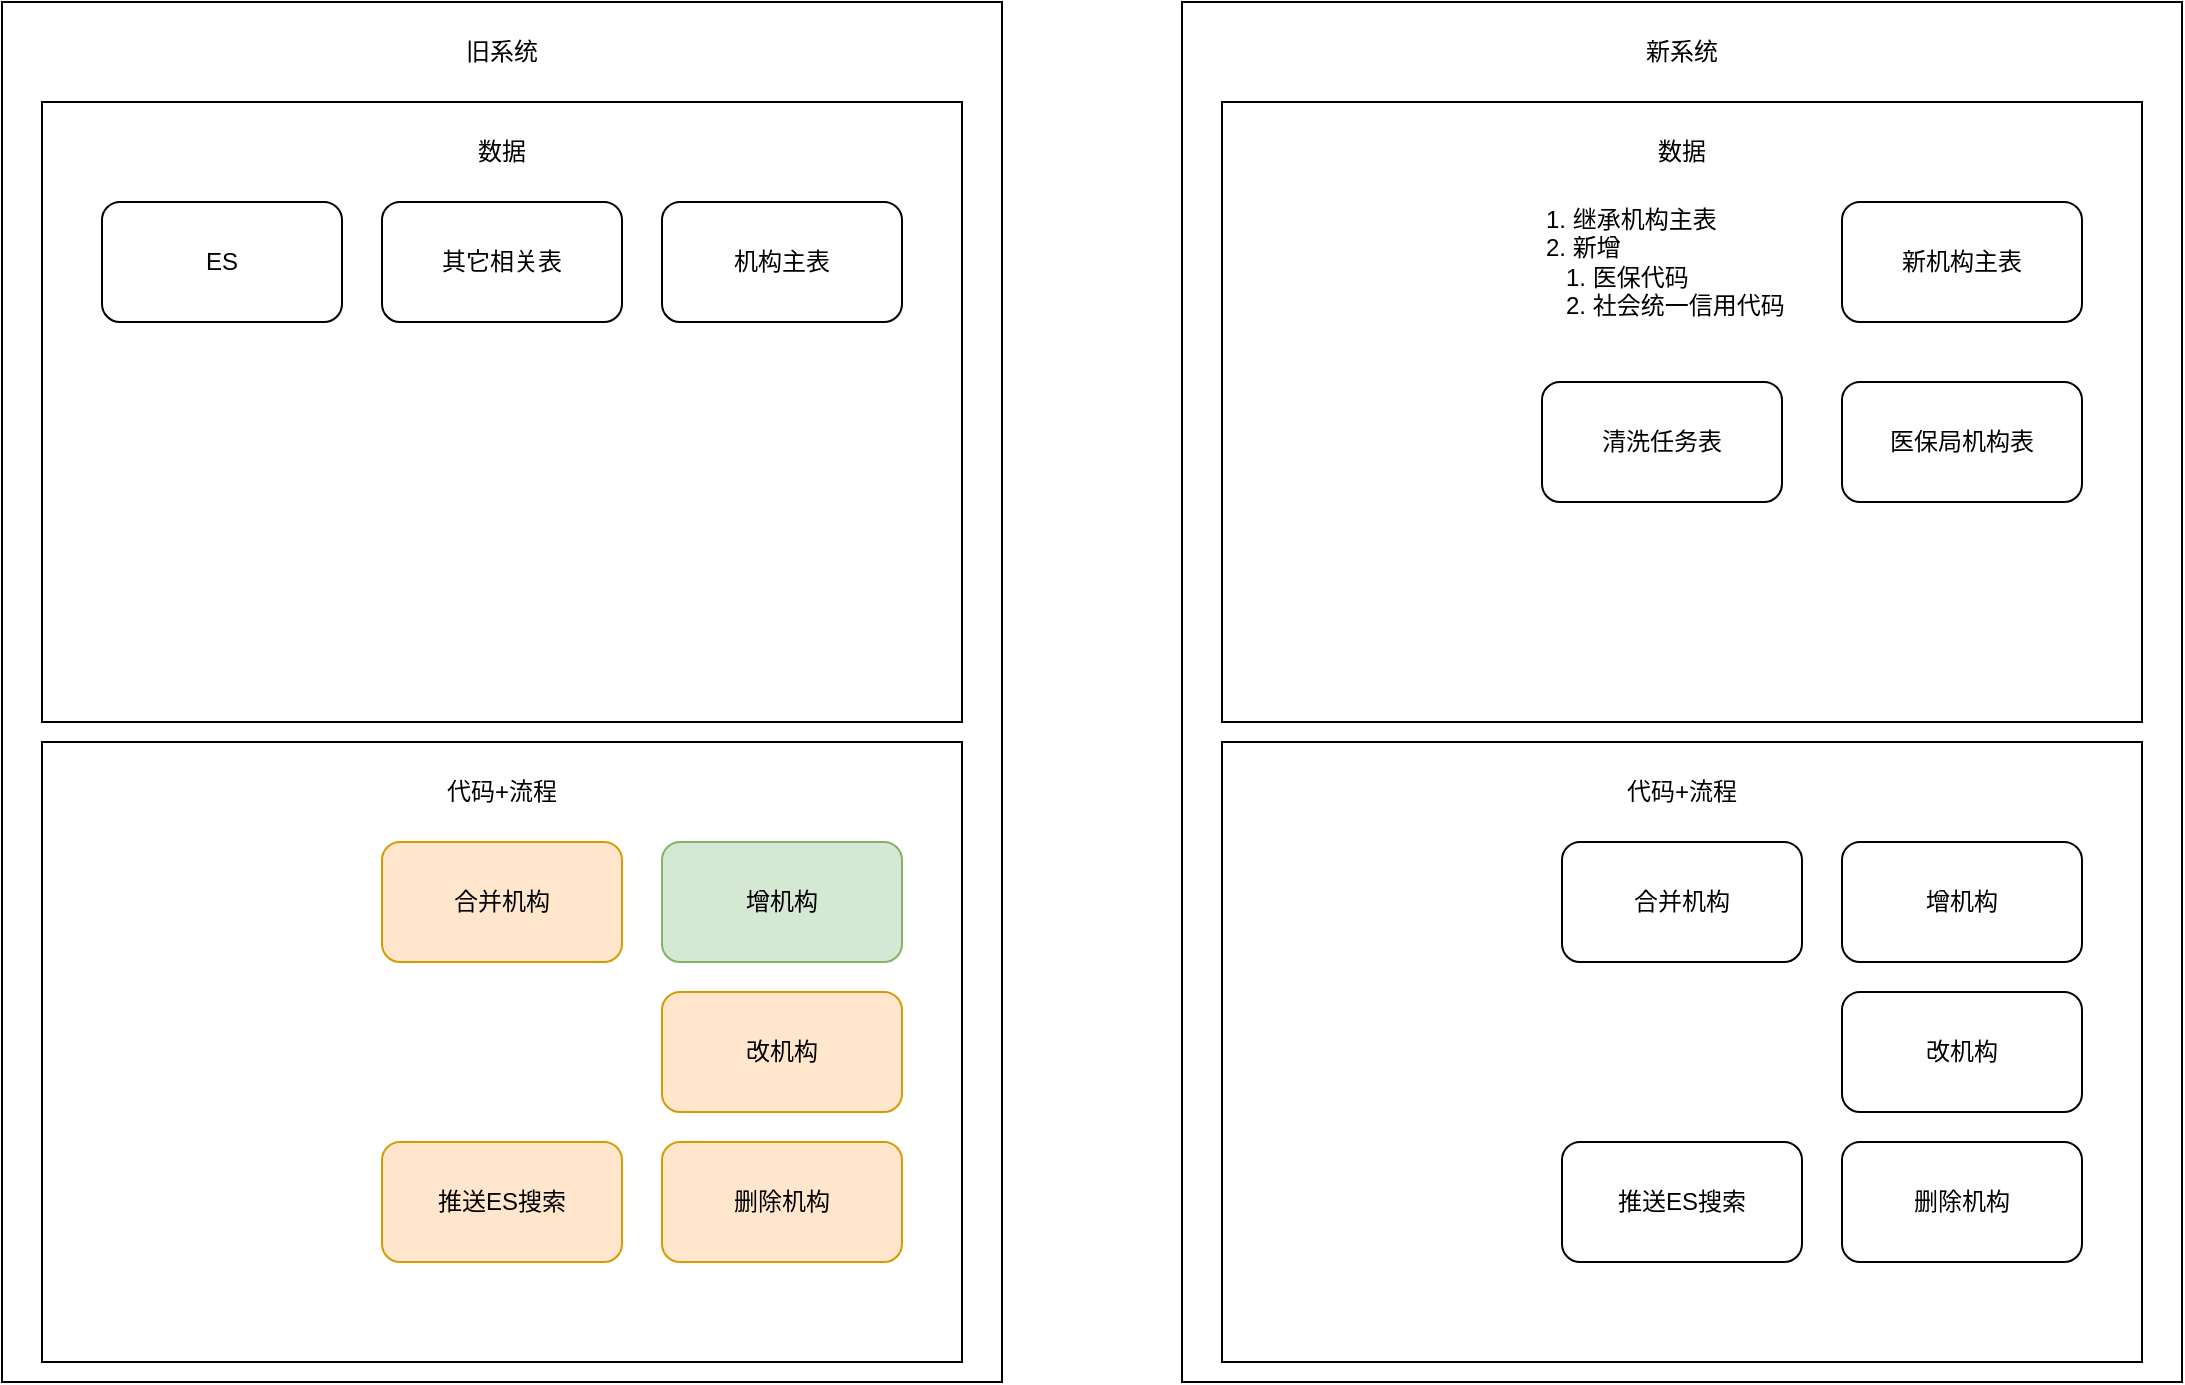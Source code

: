<mxfile version="21.8.0" type="github">
  <diagram name="机构" id="tVOKbTBW-R6PsbDogxPf">
    <mxGraphModel dx="2740" dy="1156" grid="1" gridSize="10" guides="1" tooltips="1" connect="1" arrows="1" fold="1" page="1" pageScale="1" pageWidth="850" pageHeight="1100" math="0" shadow="0">
      <root>
        <mxCell id="0" />
        <mxCell id="1" parent="0" />
        <mxCell id="w5oNhNrVCY90rafxgWAN-1" value="" style="rounded=0;whiteSpace=wrap;html=1;" vertex="1" parent="1">
          <mxGeometry x="-630" y="360" width="500" height="690" as="geometry" />
        </mxCell>
        <mxCell id="w5oNhNrVCY90rafxgWAN-2" value="旧系统" style="text;html=1;strokeColor=none;fillColor=none;align=center;verticalAlign=middle;whiteSpace=wrap;rounded=0;" vertex="1" parent="1">
          <mxGeometry x="-410" y="370" width="60" height="30" as="geometry" />
        </mxCell>
        <mxCell id="w5oNhNrVCY90rafxgWAN-3" value="" style="rounded=0;whiteSpace=wrap;html=1;" vertex="1" parent="1">
          <mxGeometry x="-610" y="410" width="460" height="310" as="geometry" />
        </mxCell>
        <mxCell id="w5oNhNrVCY90rafxgWAN-4" value="数据" style="text;html=1;strokeColor=none;fillColor=none;align=center;verticalAlign=middle;whiteSpace=wrap;rounded=0;" vertex="1" parent="1">
          <mxGeometry x="-410" y="420" width="60" height="30" as="geometry" />
        </mxCell>
        <mxCell id="w5oNhNrVCY90rafxgWAN-5" value="机构主表" style="rounded=1;whiteSpace=wrap;html=1;" vertex="1" parent="1">
          <mxGeometry x="-300" y="460" width="120" height="60" as="geometry" />
        </mxCell>
        <mxCell id="w5oNhNrVCY90rafxgWAN-6" value="" style="rounded=0;whiteSpace=wrap;html=1;" vertex="1" parent="1">
          <mxGeometry x="-610" y="730" width="460" height="310" as="geometry" />
        </mxCell>
        <mxCell id="w5oNhNrVCY90rafxgWAN-7" value="代码+流程" style="text;html=1;strokeColor=none;fillColor=none;align=center;verticalAlign=middle;whiteSpace=wrap;rounded=0;" vertex="1" parent="1">
          <mxGeometry x="-410" y="740" width="60" height="30" as="geometry" />
        </mxCell>
        <mxCell id="w5oNhNrVCY90rafxgWAN-8" value="增机构" style="rounded=1;whiteSpace=wrap;html=1;fillColor=#d5e8d4;strokeColor=#82b366;" vertex="1" parent="1">
          <mxGeometry x="-300" y="780" width="120" height="60" as="geometry" />
        </mxCell>
        <mxCell id="w5oNhNrVCY90rafxgWAN-9" value="改机构" style="rounded=1;whiteSpace=wrap;html=1;fillColor=#ffe6cc;strokeColor=#d79b00;" vertex="1" parent="1">
          <mxGeometry x="-300" y="855" width="120" height="60" as="geometry" />
        </mxCell>
        <mxCell id="w5oNhNrVCY90rafxgWAN-10" value="删除机构" style="rounded=1;whiteSpace=wrap;html=1;fillColor=#ffe6cc;strokeColor=#d79b00;" vertex="1" parent="1">
          <mxGeometry x="-300" y="930" width="120" height="60" as="geometry" />
        </mxCell>
        <mxCell id="w5oNhNrVCY90rafxgWAN-11" value="合并机构" style="rounded=1;whiteSpace=wrap;html=1;fillColor=#ffe6cc;strokeColor=#d79b00;" vertex="1" parent="1">
          <mxGeometry x="-440" y="780" width="120" height="60" as="geometry" />
        </mxCell>
        <mxCell id="w5oNhNrVCY90rafxgWAN-12" value="推送ES搜索" style="rounded=1;whiteSpace=wrap;html=1;fillColor=#ffe6cc;strokeColor=#d79b00;" vertex="1" parent="1">
          <mxGeometry x="-440" y="930" width="120" height="60" as="geometry" />
        </mxCell>
        <mxCell id="w5oNhNrVCY90rafxgWAN-13" value="ES" style="rounded=1;whiteSpace=wrap;html=1;" vertex="1" parent="1">
          <mxGeometry x="-580" y="460" width="120" height="60" as="geometry" />
        </mxCell>
        <mxCell id="w5oNhNrVCY90rafxgWAN-14" value="其它相关表" style="rounded=1;whiteSpace=wrap;html=1;" vertex="1" parent="1">
          <mxGeometry x="-440" y="460" width="120" height="60" as="geometry" />
        </mxCell>
        <mxCell id="w5oNhNrVCY90rafxgWAN-16" value="" style="rounded=0;whiteSpace=wrap;html=1;" vertex="1" parent="1">
          <mxGeometry x="-40" y="360" width="500" height="690" as="geometry" />
        </mxCell>
        <mxCell id="w5oNhNrVCY90rafxgWAN-17" value="新系统" style="text;html=1;strokeColor=none;fillColor=none;align=center;verticalAlign=middle;whiteSpace=wrap;rounded=0;" vertex="1" parent="1">
          <mxGeometry x="180" y="370" width="60" height="30" as="geometry" />
        </mxCell>
        <mxCell id="w5oNhNrVCY90rafxgWAN-18" value="" style="rounded=0;whiteSpace=wrap;html=1;" vertex="1" parent="1">
          <mxGeometry x="-20" y="410" width="460" height="310" as="geometry" />
        </mxCell>
        <mxCell id="w5oNhNrVCY90rafxgWAN-19" value="数据" style="text;html=1;strokeColor=none;fillColor=none;align=center;verticalAlign=middle;whiteSpace=wrap;rounded=0;" vertex="1" parent="1">
          <mxGeometry x="180" y="420" width="60" height="30" as="geometry" />
        </mxCell>
        <mxCell id="w5oNhNrVCY90rafxgWAN-20" value="新机构主表" style="rounded=1;whiteSpace=wrap;html=1;" vertex="1" parent="1">
          <mxGeometry x="290" y="460" width="120" height="60" as="geometry" />
        </mxCell>
        <mxCell id="w5oNhNrVCY90rafxgWAN-21" value="" style="rounded=0;whiteSpace=wrap;html=1;" vertex="1" parent="1">
          <mxGeometry x="-20" y="730" width="460" height="310" as="geometry" />
        </mxCell>
        <mxCell id="w5oNhNrVCY90rafxgWAN-22" value="代码+流程" style="text;html=1;strokeColor=none;fillColor=none;align=center;verticalAlign=middle;whiteSpace=wrap;rounded=0;" vertex="1" parent="1">
          <mxGeometry x="180" y="740" width="60" height="30" as="geometry" />
        </mxCell>
        <mxCell id="w5oNhNrVCY90rafxgWAN-23" value="增机构" style="rounded=1;whiteSpace=wrap;html=1;" vertex="1" parent="1">
          <mxGeometry x="290" y="780" width="120" height="60" as="geometry" />
        </mxCell>
        <mxCell id="w5oNhNrVCY90rafxgWAN-24" value="改机构" style="rounded=1;whiteSpace=wrap;html=1;" vertex="1" parent="1">
          <mxGeometry x="290" y="855" width="120" height="60" as="geometry" />
        </mxCell>
        <mxCell id="w5oNhNrVCY90rafxgWAN-25" value="删除机构" style="rounded=1;whiteSpace=wrap;html=1;" vertex="1" parent="1">
          <mxGeometry x="290" y="930" width="120" height="60" as="geometry" />
        </mxCell>
        <mxCell id="w5oNhNrVCY90rafxgWAN-26" value="合并机构" style="rounded=1;whiteSpace=wrap;html=1;" vertex="1" parent="1">
          <mxGeometry x="150" y="780" width="120" height="60" as="geometry" />
        </mxCell>
        <mxCell id="w5oNhNrVCY90rafxgWAN-27" value="推送ES搜索" style="rounded=1;whiteSpace=wrap;html=1;" vertex="1" parent="1">
          <mxGeometry x="150" y="930" width="120" height="60" as="geometry" />
        </mxCell>
        <mxCell id="w5oNhNrVCY90rafxgWAN-31" value="1. 继承机构主表&lt;br style=&quot;border-color: var(--border-color);&quot;&gt;2. 新增&lt;br&gt;&amp;nbsp; &amp;nbsp;1. 医保代码&lt;br style=&quot;border-color: var(--border-color);&quot;&gt;&amp;nbsp; &amp;nbsp;2. 社会统一信用代码" style="text;html=1;strokeColor=none;fillColor=none;align=left;verticalAlign=middle;whiteSpace=wrap;rounded=0;" vertex="1" parent="1">
          <mxGeometry x="140" y="460" width="140" height="60" as="geometry" />
        </mxCell>
        <mxCell id="w5oNhNrVCY90rafxgWAN-32" value="医保局机构表" style="rounded=1;whiteSpace=wrap;html=1;" vertex="1" parent="1">
          <mxGeometry x="290" y="550" width="120" height="60" as="geometry" />
        </mxCell>
        <mxCell id="w5oNhNrVCY90rafxgWAN-33" value="清洗任务表" style="rounded=1;whiteSpace=wrap;html=1;" vertex="1" parent="1">
          <mxGeometry x="140" y="550" width="120" height="60" as="geometry" />
        </mxCell>
      </root>
    </mxGraphModel>
  </diagram>
</mxfile>
